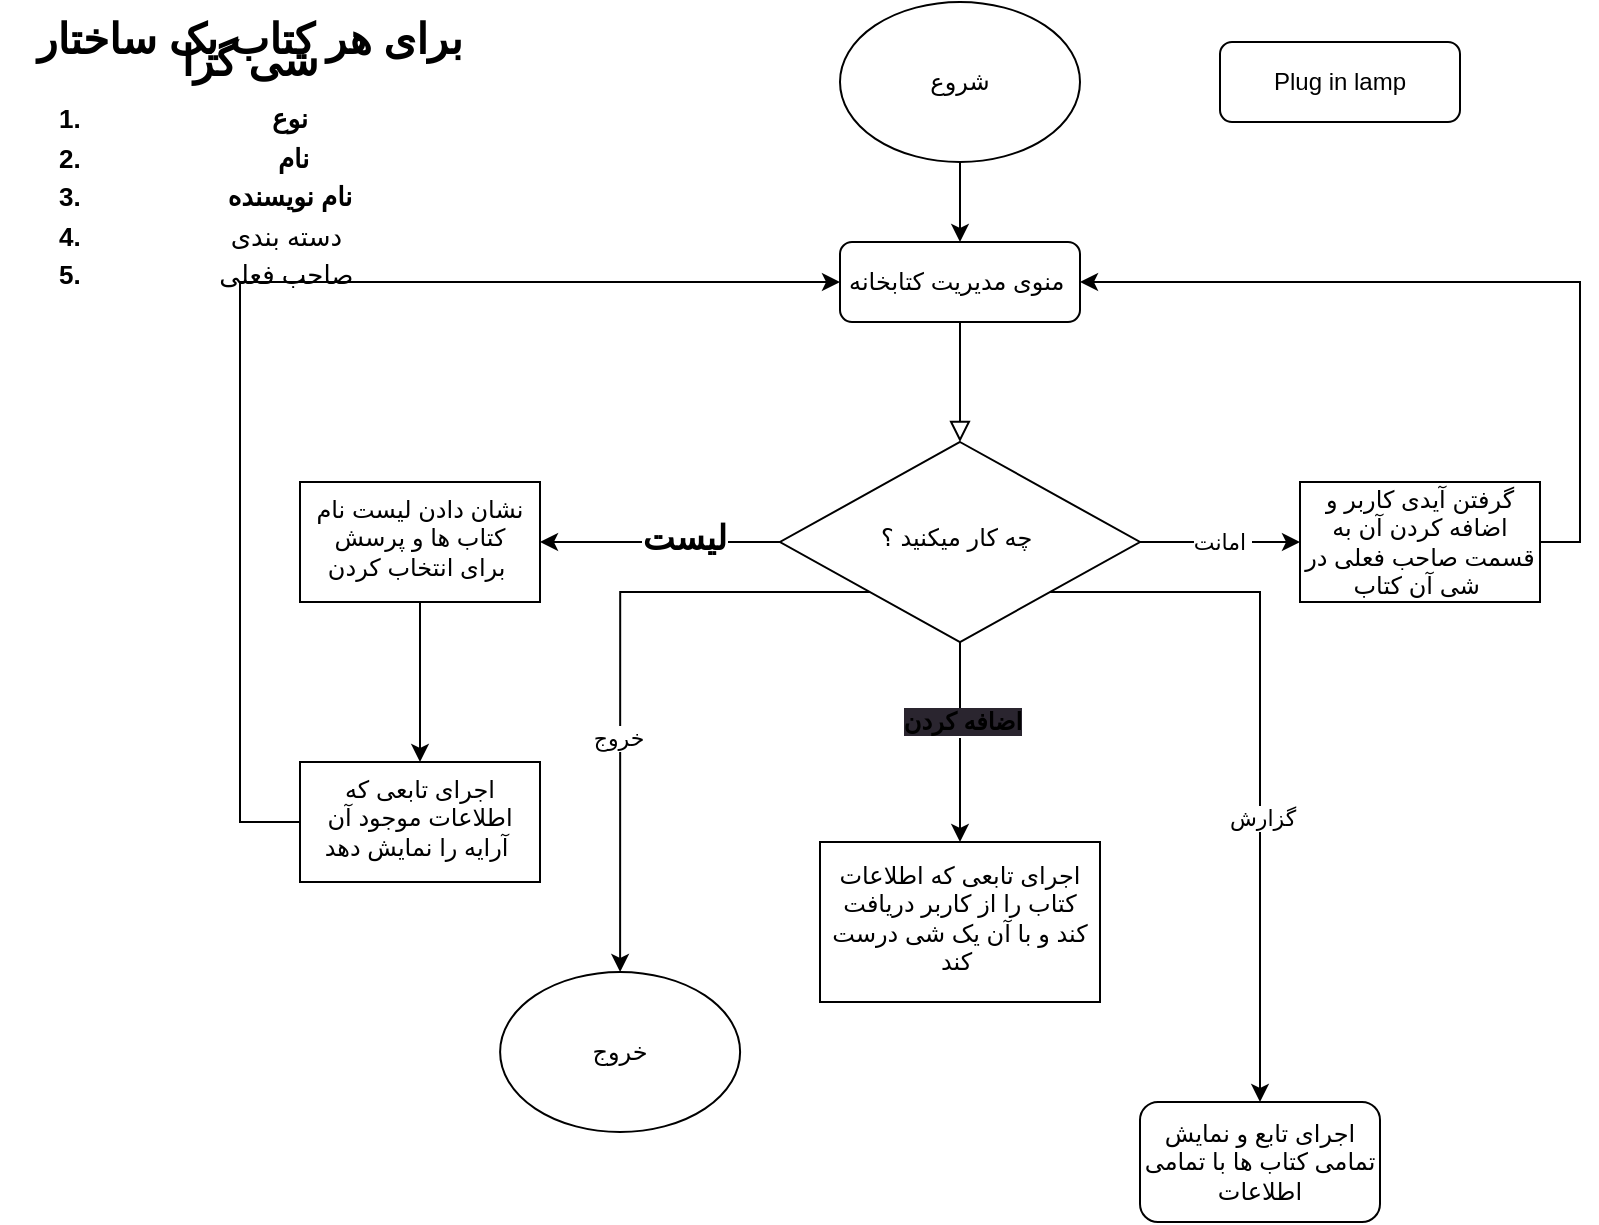 <mxfile version="21.3.8" type="github">
  <diagram id="C5RBs43oDa-KdzZeNtuy" name="Page-1">
    <mxGraphModel dx="1105" dy="612" grid="1" gridSize="10" guides="1" tooltips="1" connect="1" arrows="1" fold="1" page="1" pageScale="1" pageWidth="827" pageHeight="1169" math="0" shadow="0">
      <root>
        <mxCell id="WIyWlLk6GJQsqaUBKTNV-0" />
        <mxCell id="WIyWlLk6GJQsqaUBKTNV-1" parent="WIyWlLk6GJQsqaUBKTNV-0" />
        <mxCell id="WIyWlLk6GJQsqaUBKTNV-2" value="" style="rounded=0;html=1;jettySize=auto;orthogonalLoop=1;fontSize=11;endArrow=block;endFill=0;endSize=8;strokeWidth=1;shadow=0;labelBackgroundColor=none;edgeStyle=orthogonalEdgeStyle;" parent="WIyWlLk6GJQsqaUBKTNV-1" source="WIyWlLk6GJQsqaUBKTNV-3" target="WIyWlLk6GJQsqaUBKTNV-6" edge="1">
          <mxGeometry relative="1" as="geometry" />
        </mxCell>
        <mxCell id="WIyWlLk6GJQsqaUBKTNV-3" value="منوی مدیریت کتابخانه&amp;nbsp;" style="rounded=1;whiteSpace=wrap;html=1;fontSize=12;glass=0;strokeWidth=1;shadow=0;" parent="WIyWlLk6GJQsqaUBKTNV-1" vertex="1">
          <mxGeometry x="420" y="120" width="120" height="40" as="geometry" />
        </mxCell>
        <mxCell id="i-DLqj3eDkAQhv2jgfeZ-3" value="" style="edgeStyle=orthogonalEdgeStyle;rounded=0;orthogonalLoop=1;jettySize=auto;html=1;" edge="1" parent="WIyWlLk6GJQsqaUBKTNV-1" source="WIyWlLk6GJQsqaUBKTNV-6" target="i-DLqj3eDkAQhv2jgfeZ-2">
          <mxGeometry relative="1" as="geometry" />
        </mxCell>
        <mxCell id="i-DLqj3eDkAQhv2jgfeZ-6" value="&lt;span style=&quot;font-size: 17px;&quot;&gt;&lt;b&gt;لیست&lt;/b&gt;&lt;/span&gt;" style="edgeLabel;html=1;align=center;verticalAlign=middle;resizable=0;points=[];" vertex="1" connectable="0" parent="i-DLqj3eDkAQhv2jgfeZ-3">
          <mxGeometry x="-0.2" y="-1" relative="1" as="geometry">
            <mxPoint as="offset" />
          </mxGeometry>
        </mxCell>
        <mxCell id="i-DLqj3eDkAQhv2jgfeZ-5" value="" style="edgeStyle=orthogonalEdgeStyle;rounded=0;orthogonalLoop=1;jettySize=auto;html=1;" edge="1" parent="WIyWlLk6GJQsqaUBKTNV-1" source="WIyWlLk6GJQsqaUBKTNV-6" target="i-DLqj3eDkAQhv2jgfeZ-4">
          <mxGeometry relative="1" as="geometry" />
        </mxCell>
        <mxCell id="i-DLqj3eDkAQhv2jgfeZ-16" value="&lt;b style=&quot;font-size: 12px; background-color: rgb(42, 37, 47);&quot;&gt;اضافه کردن&lt;/b&gt;" style="edgeLabel;html=1;align=center;verticalAlign=middle;resizable=0;points=[];" vertex="1" connectable="0" parent="i-DLqj3eDkAQhv2jgfeZ-5">
          <mxGeometry x="-0.213" y="1" relative="1" as="geometry">
            <mxPoint as="offset" />
          </mxGeometry>
        </mxCell>
        <mxCell id="i-DLqj3eDkAQhv2jgfeZ-13" style="edgeStyle=orthogonalEdgeStyle;rounded=0;orthogonalLoop=1;jettySize=auto;html=1;exitX=1;exitY=0.5;exitDx=0;exitDy=0;" edge="1" parent="WIyWlLk6GJQsqaUBKTNV-1" source="WIyWlLk6GJQsqaUBKTNV-6" target="i-DLqj3eDkAQhv2jgfeZ-14">
          <mxGeometry relative="1" as="geometry">
            <mxPoint x="670" y="270" as="targetPoint" />
            <Array as="points">
              <mxPoint x="600" y="270" />
              <mxPoint x="600" y="270" />
            </Array>
          </mxGeometry>
        </mxCell>
        <mxCell id="i-DLqj3eDkAQhv2jgfeZ-15" value="امانت&amp;nbsp;" style="edgeLabel;html=1;align=center;verticalAlign=middle;resizable=0;points=[];" vertex="1" connectable="0" parent="i-DLqj3eDkAQhv2jgfeZ-13">
          <mxGeometry x="-0.293" relative="1" as="geometry">
            <mxPoint x="12" as="offset" />
          </mxGeometry>
        </mxCell>
        <mxCell id="i-DLqj3eDkAQhv2jgfeZ-21" style="edgeStyle=orthogonalEdgeStyle;rounded=0;orthogonalLoop=1;jettySize=auto;html=1;exitX=0;exitY=1;exitDx=0;exitDy=0;" edge="1" parent="WIyWlLk6GJQsqaUBKTNV-1" source="WIyWlLk6GJQsqaUBKTNV-6" target="i-DLqj3eDkAQhv2jgfeZ-28">
          <mxGeometry relative="1" as="geometry">
            <mxPoint x="310.053" y="525" as="targetPoint" />
          </mxGeometry>
        </mxCell>
        <mxCell id="i-DLqj3eDkAQhv2jgfeZ-23" value="خروج" style="edgeLabel;html=1;align=center;verticalAlign=middle;resizable=0;points=[];" vertex="1" connectable="0" parent="i-DLqj3eDkAQhv2jgfeZ-21">
          <mxGeometry x="0.257" y="-1" relative="1" as="geometry">
            <mxPoint as="offset" />
          </mxGeometry>
        </mxCell>
        <mxCell id="i-DLqj3eDkAQhv2jgfeZ-24" style="edgeStyle=orthogonalEdgeStyle;rounded=0;orthogonalLoop=1;jettySize=auto;html=1;exitX=1;exitY=1;exitDx=0;exitDy=0;" edge="1" parent="WIyWlLk6GJQsqaUBKTNV-1" source="WIyWlLk6GJQsqaUBKTNV-6" target="i-DLqj3eDkAQhv2jgfeZ-25">
          <mxGeometry relative="1" as="geometry">
            <mxPoint x="630" y="540" as="targetPoint" />
            <Array as="points">
              <mxPoint x="630" y="295" />
            </Array>
          </mxGeometry>
        </mxCell>
        <mxCell id="i-DLqj3eDkAQhv2jgfeZ-26" value="گزارش" style="edgeLabel;html=1;align=center;verticalAlign=middle;resizable=0;points=[];" vertex="1" connectable="0" parent="i-DLqj3eDkAQhv2jgfeZ-24">
          <mxGeometry x="0.208" y="1" relative="1" as="geometry">
            <mxPoint as="offset" />
          </mxGeometry>
        </mxCell>
        <mxCell id="WIyWlLk6GJQsqaUBKTNV-6" value="چه کار میکنید ؟&amp;nbsp;" style="rhombus;whiteSpace=wrap;html=1;shadow=0;fontFamily=Helvetica;fontSize=12;align=center;strokeWidth=1;spacing=6;spacingTop=-4;" parent="WIyWlLk6GJQsqaUBKTNV-1" vertex="1">
          <mxGeometry x="390" y="220" width="180" height="100" as="geometry" />
        </mxCell>
        <mxCell id="WIyWlLk6GJQsqaUBKTNV-7" value="Plug in lamp" style="rounded=1;whiteSpace=wrap;html=1;fontSize=12;glass=0;strokeWidth=1;shadow=0;" parent="WIyWlLk6GJQsqaUBKTNV-1" vertex="1">
          <mxGeometry x="610" y="20" width="120" height="40" as="geometry" />
        </mxCell>
        <mxCell id="i-DLqj3eDkAQhv2jgfeZ-1" value="" style="edgeStyle=orthogonalEdgeStyle;rounded=0;orthogonalLoop=1;jettySize=auto;html=1;entryX=0.5;entryY=0;entryDx=0;entryDy=0;" edge="1" parent="WIyWlLk6GJQsqaUBKTNV-1" source="i-DLqj3eDkAQhv2jgfeZ-0" target="WIyWlLk6GJQsqaUBKTNV-3">
          <mxGeometry relative="1" as="geometry">
            <mxPoint x="220" y="140" as="targetPoint" />
            <Array as="points" />
          </mxGeometry>
        </mxCell>
        <mxCell id="i-DLqj3eDkAQhv2jgfeZ-0" value="شروع" style="ellipse;whiteSpace=wrap;html=1;" vertex="1" parent="WIyWlLk6GJQsqaUBKTNV-1">
          <mxGeometry x="420" width="120" height="80" as="geometry" />
        </mxCell>
        <mxCell id="i-DLqj3eDkAQhv2jgfeZ-18" value="" style="edgeStyle=orthogonalEdgeStyle;rounded=0;orthogonalLoop=1;jettySize=auto;html=1;" edge="1" parent="WIyWlLk6GJQsqaUBKTNV-1" source="i-DLqj3eDkAQhv2jgfeZ-2" target="i-DLqj3eDkAQhv2jgfeZ-17">
          <mxGeometry relative="1" as="geometry" />
        </mxCell>
        <mxCell id="i-DLqj3eDkAQhv2jgfeZ-2" value="نشان دادن لیست نام کتاب ها و پرسش برای انتخاب کردن&amp;nbsp;" style="whiteSpace=wrap;html=1;shadow=0;strokeWidth=1;spacing=6;spacingTop=-4;" vertex="1" parent="WIyWlLk6GJQsqaUBKTNV-1">
          <mxGeometry x="150" y="240" width="120" height="60" as="geometry" />
        </mxCell>
        <mxCell id="i-DLqj3eDkAQhv2jgfeZ-4" value="اجرای تابعی که اطلاعات کتاب را از کاربر دریافت کند و با آن یک شی درست کند&amp;nbsp;" style="whiteSpace=wrap;html=1;shadow=0;strokeWidth=1;spacing=6;spacingTop=-4;" vertex="1" parent="WIyWlLk6GJQsqaUBKTNV-1">
          <mxGeometry x="410" y="420" width="140" height="80" as="geometry" />
        </mxCell>
        <mxCell id="i-DLqj3eDkAQhv2jgfeZ-10" value="&lt;h1 style=&quot;font-size: 21px; line-height: 50%;&quot;&gt;&lt;span style=&quot;background-color: initial;&quot;&gt;&lt;font style=&quot;font-size: 21px;&quot;&gt;برای هر کتاب یک ساختار شی گرا&lt;/font&gt;&lt;/span&gt;&lt;/h1&gt;&lt;h1 style=&quot;line-height: 50%; font-size: 13px;&quot;&gt;&lt;ol style=&quot;line-height: 150%;&quot;&gt;&lt;li&gt;&lt;span style=&quot;background-color: initial;&quot;&gt;&lt;font style=&quot;font-size: 13px;&quot;&gt;&amp;nbsp;نوع&amp;nbsp;&lt;/font&gt;&lt;/span&gt;&lt;/li&gt;&lt;li&gt;&lt;span style=&quot;background-color: initial;&quot;&gt;&lt;font style=&quot;font-size: 13px;&quot;&gt;&amp;nbsp;نام‌&lt;/font&gt;&lt;/span&gt;&lt;/li&gt;&lt;li&gt;نام نویسنده&lt;/li&gt;&lt;li&gt;&lt;span style=&quot;background-color: initial; font-weight: normal;&quot;&gt;دسته بندی&amp;nbsp;&lt;/span&gt;&lt;/li&gt;&lt;li&gt;&lt;span style=&quot;background-color: initial; font-weight: normal;&quot;&gt;صاحب فعلی&amp;nbsp;&lt;/span&gt;&lt;/li&gt;&lt;/ol&gt;&lt;/h1&gt;" style="text;html=1;strokeColor=none;fillColor=none;spacing=5;spacingTop=-20;whiteSpace=wrap;overflow=hidden;rounded=0;align=center;" vertex="1" parent="WIyWlLk6GJQsqaUBKTNV-1">
          <mxGeometry y="10" width="250" height="140" as="geometry" />
        </mxCell>
        <mxCell id="i-DLqj3eDkAQhv2jgfeZ-20" style="edgeStyle=orthogonalEdgeStyle;rounded=0;orthogonalLoop=1;jettySize=auto;html=1;entryX=1;entryY=0.5;entryDx=0;entryDy=0;" edge="1" parent="WIyWlLk6GJQsqaUBKTNV-1" source="i-DLqj3eDkAQhv2jgfeZ-14" target="WIyWlLk6GJQsqaUBKTNV-3">
          <mxGeometry relative="1" as="geometry">
            <Array as="points">
              <mxPoint x="790" y="270" />
              <mxPoint x="790" y="140" />
            </Array>
          </mxGeometry>
        </mxCell>
        <mxCell id="i-DLqj3eDkAQhv2jgfeZ-14" value="گرفتن آیدی کاربر و اضافه کردن آن به قسمت صاحب فعلی در شی آن کتاب&amp;nbsp;" style="rounded=0;whiteSpace=wrap;html=1;" vertex="1" parent="WIyWlLk6GJQsqaUBKTNV-1">
          <mxGeometry x="650" y="240" width="120" height="60" as="geometry" />
        </mxCell>
        <mxCell id="i-DLqj3eDkAQhv2jgfeZ-19" style="edgeStyle=orthogonalEdgeStyle;rounded=0;orthogonalLoop=1;jettySize=auto;html=1;entryX=0;entryY=0.5;entryDx=0;entryDy=0;" edge="1" parent="WIyWlLk6GJQsqaUBKTNV-1" source="i-DLqj3eDkAQhv2jgfeZ-17" target="WIyWlLk6GJQsqaUBKTNV-3">
          <mxGeometry relative="1" as="geometry">
            <mxPoint x="80.0" y="168.667" as="targetPoint" />
            <Array as="points">
              <mxPoint x="120" y="410" />
              <mxPoint x="120" y="140" />
            </Array>
          </mxGeometry>
        </mxCell>
        <mxCell id="i-DLqj3eDkAQhv2jgfeZ-17" value="اجرای تابعی که اطلاعات موجود آن آرایه را نمایش دهد&amp;nbsp;" style="whiteSpace=wrap;html=1;shadow=0;strokeWidth=1;spacing=6;spacingTop=-4;" vertex="1" parent="WIyWlLk6GJQsqaUBKTNV-1">
          <mxGeometry x="150" y="380" width="120" height="60" as="geometry" />
        </mxCell>
        <mxCell id="i-DLqj3eDkAQhv2jgfeZ-25" value="اجرای تابع و نمایش تمامی کتاب ها با تمامی اطلاعات" style="rounded=1;whiteSpace=wrap;html=1;" vertex="1" parent="WIyWlLk6GJQsqaUBKTNV-1">
          <mxGeometry x="570" y="550" width="120" height="60" as="geometry" />
        </mxCell>
        <mxCell id="i-DLqj3eDkAQhv2jgfeZ-28" value="خروج" style="ellipse;whiteSpace=wrap;html=1;" vertex="1" parent="WIyWlLk6GJQsqaUBKTNV-1">
          <mxGeometry x="250.053" y="485" width="120" height="80" as="geometry" />
        </mxCell>
      </root>
    </mxGraphModel>
  </diagram>
</mxfile>
